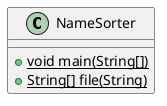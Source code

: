 @startuml
class NameSorter {
+ {static} void main(String[])
+ {static} String[] file(String)
}
@enduml